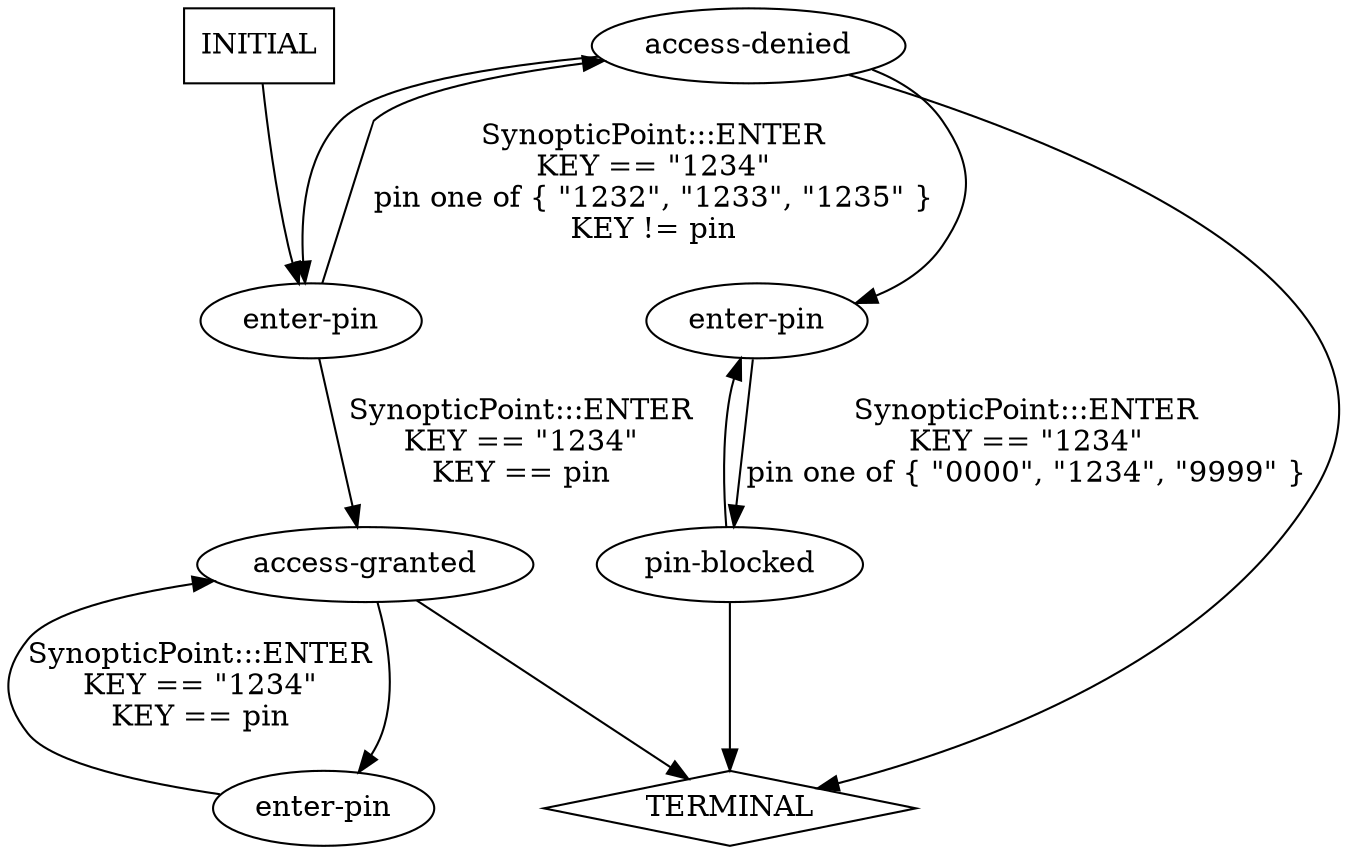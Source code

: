 digraph G {
  0 [label="access-denied"];
  1 [label="access-granted"];
  2 [label="enter-pin"];
  3 [label="enter-pin"];
  4 [label="enter-pin"];
  5 [label="pin-blocked"];
  6 [label="TERMINAL",shape=diamond];
  7 [label="INITIAL",shape=box];
0->4 [label=""];
0->3 [label=""];
0->6 [label=""];
1->2 [label=""];
1->6 [label=""];
2->1 [label="SynopticPoint:::ENTER\nKEY == \"1234\"\nKEY == pin\n"];
3->5 [label="SynopticPoint:::ENTER\nKEY == \"1234\"\npin one of { \"0000\", \"1234\", \"9999\" }\n"];
4->0 [label="SynopticPoint:::ENTER\nKEY == \"1234\"\npin one of { \"1232\", \"1233\", \"1235\" }\nKEY != pin\n"];
4->1 [label="SynopticPoint:::ENTER\nKEY == \"1234\"\nKEY == pin\n"];
5->3 [label=""];
5->6 [label=""];
7->4 [label=""];
}
